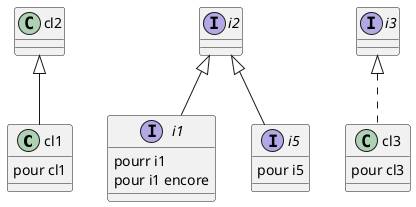 {
  "sha1": "harm3d6kr72w3uezho0gyg3ordc0bcl",
  "insertion": {
    "when": "2024-06-03T18:59:29.376Z",
    "user": "plantuml@gmail.com"
  }
}
@startuml
class cl1 extends cl2 {
pour cl1
}
interface i1 {
pourr i1
}

interface i1 extends i2 {
 pour i1 encore
}

class cl3 implements i3 {
 pour cl3
}

interface i5 implements i2 {
pour i5
}

@enduml
